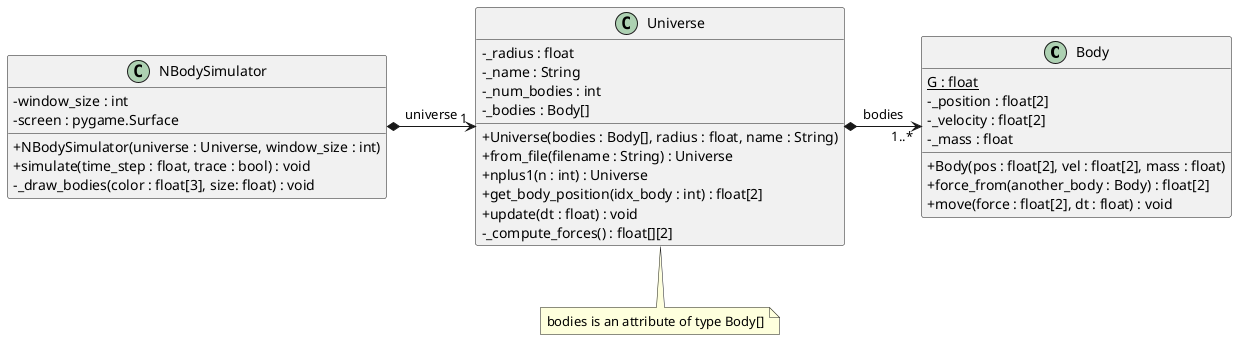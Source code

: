 @startuml
'https://plantuml.com/class-diagram
skinparam classAttributeIconSize 0

class Body {
    {static} G : float
    - _position : float[2]
    - _velocity : float[2]
    - _mass : float
    + Body(pos : float[2], vel : float[2], mass : float)
    + force_from(another_body : Body) : float[2]
    + move(force : float[2], dt : float) : void
}

class Universe {
    - _radius : float
    - _name : String
    - _num_bodies : int
    - _bodies : Body[]
    + Universe(bodies : Body[], radius : float, name : String)
    + from_file(filename : String) : Universe
    + nplus1(n : int) : Universe
    + get_body_position(idx_body : int) : float[2]
    + update(dt : float) : void
    - _compute_forces() : float[][2]
}

note bottom of Universe
bodies is an attribute of type Body[]
end note

class NBodySimulator {
    - window_size : int
    - screen : pygame.Surface
    + NBodySimulator(universe : Universe, window_size : int)
    + simulate(time_step : float, trace : bool) : void
    - _draw_bodies(color : float[3], size: float) : void
}

NBodySimulator *--right--> "1" Universe : "universe"
Universe *--right--> "1..*" Body : "bodies"
@enduml
